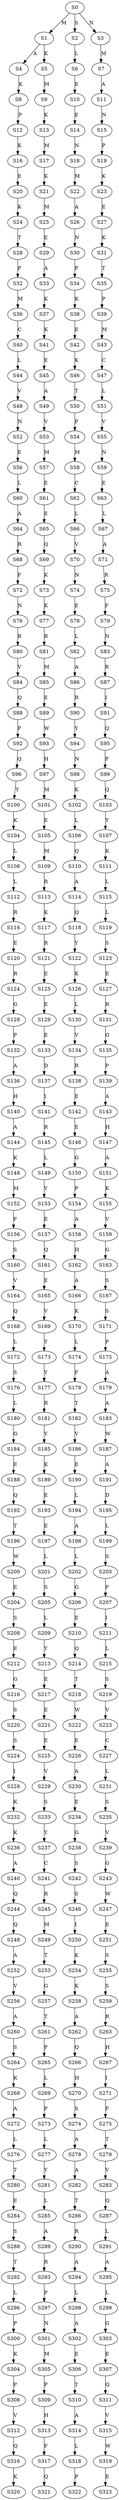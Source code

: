 strict digraph  {
	S0 -> S1 [ label = M ];
	S0 -> S2 [ label = S ];
	S0 -> S3 [ label = N ];
	S1 -> S4 [ label = A ];
	S1 -> S5 [ label = K ];
	S2 -> S6 [ label = L ];
	S3 -> S7 [ label = M ];
	S4 -> S8 [ label = K ];
	S5 -> S9 [ label = M ];
	S6 -> S10 [ label = E ];
	S7 -> S11 [ label = A ];
	S8 -> S12 [ label = P ];
	S9 -> S13 [ label = K ];
	S10 -> S14 [ label = E ];
	S11 -> S15 [ label = N ];
	S12 -> S16 [ label = K ];
	S13 -> S17 [ label = M ];
	S14 -> S18 [ label = N ];
	S15 -> S19 [ label = P ];
	S16 -> S20 [ label = E ];
	S17 -> S21 [ label = K ];
	S18 -> S22 [ label = M ];
	S19 -> S23 [ label = K ];
	S20 -> S24 [ label = K ];
	S21 -> S25 [ label = M ];
	S22 -> S26 [ label = A ];
	S23 -> S27 [ label = E ];
	S24 -> S28 [ label = T ];
	S25 -> S29 [ label = E ];
	S26 -> S30 [ label = N ];
	S27 -> S31 [ label = K ];
	S28 -> S32 [ label = P ];
	S29 -> S33 [ label = A ];
	S30 -> S34 [ label = P ];
	S31 -> S35 [ label = T ];
	S32 -> S36 [ label = M ];
	S33 -> S37 [ label = K ];
	S34 -> S38 [ label = K ];
	S35 -> S39 [ label = P ];
	S36 -> S40 [ label = C ];
	S37 -> S41 [ label = K ];
	S38 -> S42 [ label = E ];
	S39 -> S43 [ label = M ];
	S40 -> S44 [ label = L ];
	S41 -> S45 [ label = E ];
	S42 -> S46 [ label = K ];
	S43 -> S47 [ label = C ];
	S44 -> S48 [ label = V ];
	S45 -> S49 [ label = A ];
	S46 -> S50 [ label = T ];
	S47 -> S51 [ label = L ];
	S48 -> S52 [ label = N ];
	S49 -> S53 [ label = V ];
	S50 -> S54 [ label = P ];
	S51 -> S55 [ label = V ];
	S52 -> S56 [ label = E ];
	S53 -> S57 [ label = M ];
	S54 -> S58 [ label = M ];
	S55 -> S59 [ label = N ];
	S56 -> S60 [ label = L ];
	S57 -> S61 [ label = E ];
	S58 -> S62 [ label = C ];
	S59 -> S63 [ label = E ];
	S60 -> S64 [ label = A ];
	S61 -> S65 [ label = E ];
	S62 -> S66 [ label = L ];
	S63 -> S67 [ label = L ];
	S64 -> S68 [ label = R ];
	S65 -> S69 [ label = Q ];
	S66 -> S70 [ label = V ];
	S67 -> S71 [ label = A ];
	S68 -> S72 [ label = F ];
	S69 -> S73 [ label = K ];
	S70 -> S74 [ label = N ];
	S71 -> S75 [ label = R ];
	S72 -> S76 [ label = N ];
	S73 -> S77 [ label = K ];
	S74 -> S78 [ label = E ];
	S75 -> S79 [ label = F ];
	S76 -> S80 [ label = R ];
	S77 -> S81 [ label = R ];
	S78 -> S82 [ label = L ];
	S79 -> S83 [ label = N ];
	S80 -> S84 [ label = V ];
	S81 -> S85 [ label = M ];
	S82 -> S86 [ label = A ];
	S83 -> S87 [ label = R ];
	S84 -> S88 [ label = Q ];
	S85 -> S89 [ label = E ];
	S86 -> S90 [ label = R ];
	S87 -> S91 [ label = I ];
	S88 -> S92 [ label = P ];
	S89 -> S93 [ label = W ];
	S90 -> S94 [ label = Y ];
	S91 -> S95 [ label = Q ];
	S92 -> S96 [ label = Q ];
	S93 -> S97 [ label = H ];
	S94 -> S98 [ label = N ];
	S95 -> S99 [ label = P ];
	S96 -> S100 [ label = Y ];
	S97 -> S101 [ label = M ];
	S98 -> S102 [ label = K ];
	S99 -> S103 [ label = Q ];
	S100 -> S104 [ label = K ];
	S101 -> S105 [ label = E ];
	S102 -> S106 [ label = L ];
	S103 -> S107 [ label = Y ];
	S104 -> S108 [ label = L ];
	S105 -> S109 [ label = M ];
	S106 -> S110 [ label = Q ];
	S107 -> S111 [ label = K ];
	S108 -> S112 [ label = L ];
	S109 -> S113 [ label = R ];
	S110 -> S114 [ label = A ];
	S111 -> S115 [ label = L ];
	S112 -> S116 [ label = R ];
	S113 -> S117 [ label = K ];
	S114 -> S118 [ label = Q ];
	S115 -> S119 [ label = L ];
	S116 -> S120 [ label = E ];
	S117 -> S121 [ label = R ];
	S118 -> S122 [ label = Y ];
	S119 -> S123 [ label = S ];
	S120 -> S124 [ label = R ];
	S121 -> S125 [ label = E ];
	S122 -> S126 [ label = K ];
	S123 -> S127 [ label = E ];
	S124 -> S128 [ label = G ];
	S125 -> S129 [ label = E ];
	S126 -> S130 [ label = L ];
	S127 -> S131 [ label = R ];
	S128 -> S132 [ label = P ];
	S129 -> S133 [ label = E ];
	S130 -> S134 [ label = V ];
	S131 -> S135 [ label = G ];
	S132 -> S136 [ label = A ];
	S133 -> S137 [ label = D ];
	S134 -> S138 [ label = R ];
	S135 -> S139 [ label = P ];
	S136 -> S140 [ label = H ];
	S137 -> S141 [ label = I ];
	S138 -> S142 [ label = E ];
	S139 -> S143 [ label = A ];
	S140 -> S144 [ label = A ];
	S141 -> S145 [ label = R ];
	S142 -> S146 [ label = E ];
	S143 -> S147 [ label = H ];
	S144 -> S148 [ label = K ];
	S145 -> S149 [ label = L ];
	S146 -> S150 [ label = G ];
	S147 -> S151 [ label = A ];
	S148 -> S152 [ label = M ];
	S149 -> S153 [ label = Y ];
	S150 -> S154 [ label = P ];
	S151 -> S155 [ label = K ];
	S152 -> S156 [ label = F ];
	S153 -> S157 [ label = E ];
	S154 -> S158 [ label = A ];
	S155 -> S159 [ label = V ];
	S156 -> S160 [ label = S ];
	S157 -> S161 [ label = Q ];
	S158 -> S162 [ label = H ];
	S159 -> S163 [ label = G ];
	S160 -> S164 [ label = V ];
	S161 -> S165 [ label = E ];
	S162 -> S166 [ label = A ];
	S163 -> S167 [ label = S ];
	S164 -> S168 [ label = Q ];
	S165 -> S169 [ label = V ];
	S166 -> S170 [ label = K ];
	S167 -> S171 [ label = S ];
	S168 -> S172 [ label = L ];
	S169 -> S173 [ label = Y ];
	S170 -> S174 [ label = L ];
	S171 -> S175 [ label = P ];
	S172 -> S176 [ label = S ];
	S173 -> S177 [ label = Y ];
	S174 -> S178 [ label = F ];
	S175 -> S179 [ label = A ];
	S176 -> S180 [ label = L ];
	S177 -> S181 [ label = R ];
	S178 -> S182 [ label = T ];
	S179 -> S183 [ label = A ];
	S180 -> S184 [ label = G ];
	S181 -> S185 [ label = Y ];
	S182 -> S186 [ label = V ];
	S183 -> S187 [ label = W ];
	S184 -> S188 [ label = E ];
	S185 -> S189 [ label = K ];
	S186 -> S190 [ label = E ];
	S187 -> S191 [ label = A ];
	S188 -> S192 [ label = Q ];
	S189 -> S193 [ label = E ];
	S190 -> S194 [ label = L ];
	S191 -> S195 [ label = D ];
	S192 -> S196 [ label = T ];
	S193 -> S197 [ label = E ];
	S194 -> S198 [ label = A ];
	S195 -> S199 [ label = L ];
	S196 -> S200 [ label = W ];
	S197 -> S201 [ label = L ];
	S198 -> S202 [ label = L ];
	S199 -> S203 [ label = S ];
	S200 -> S204 [ label = E ];
	S201 -> S205 [ label = S ];
	S202 -> S206 [ label = G ];
	S203 -> S207 [ label = F ];
	S204 -> S208 [ label = S ];
	S205 -> S209 [ label = L ];
	S206 -> S210 [ label = E ];
	S207 -> S211 [ label = I ];
	S208 -> S212 [ label = E ];
	S209 -> S213 [ label = Y ];
	S210 -> S214 [ label = Q ];
	S211 -> S215 [ label = L ];
	S212 -> S216 [ label = G ];
	S213 -> S217 [ label = E ];
	S214 -> S218 [ label = T ];
	S215 -> S219 [ label = S ];
	S216 -> S220 [ label = S ];
	S217 -> S221 [ label = E ];
	S218 -> S222 [ label = W ];
	S219 -> S223 [ label = V ];
	S220 -> S224 [ label = S ];
	S221 -> S225 [ label = E ];
	S222 -> S226 [ label = E ];
	S223 -> S227 [ label = C ];
	S224 -> S228 [ label = I ];
	S225 -> S229 [ label = V ];
	S226 -> S230 [ label = A ];
	S227 -> S231 [ label = L ];
	S228 -> S232 [ label = K ];
	S229 -> S233 [ label = S ];
	S230 -> S234 [ label = E ];
	S231 -> S235 [ label = S ];
	S232 -> S236 [ label = K ];
	S233 -> S237 [ label = Y ];
	S234 -> S238 [ label = G ];
	S235 -> S239 [ label = V ];
	S236 -> S240 [ label = A ];
	S237 -> S241 [ label = C ];
	S238 -> S242 [ label = S ];
	S239 -> S243 [ label = G ];
	S240 -> S244 [ label = Q ];
	S241 -> S245 [ label = R ];
	S242 -> S246 [ label = S ];
	S243 -> S247 [ label = W ];
	S244 -> S248 [ label = Q ];
	S245 -> S249 [ label = M ];
	S246 -> S250 [ label = I ];
	S247 -> S251 [ label = E ];
	S248 -> S252 [ label = A ];
	S249 -> S253 [ label = T ];
	S250 -> S254 [ label = K ];
	S251 -> S255 [ label = S ];
	S252 -> S256 [ label = V ];
	S253 -> S257 [ label = G ];
	S254 -> S258 [ label = K ];
	S255 -> S259 [ label = S ];
	S256 -> S260 [ label = A ];
	S257 -> S261 [ label = T ];
	S258 -> S262 [ label = A ];
	S259 -> S263 [ label = R ];
	S260 -> S264 [ label = S ];
	S261 -> S265 [ label = P ];
	S262 -> S266 [ label = Q ];
	S263 -> S267 [ label = H ];
	S264 -> S268 [ label = K ];
	S265 -> S269 [ label = L ];
	S266 -> S270 [ label = H ];
	S267 -> S271 [ label = I ];
	S268 -> S272 [ label = A ];
	S269 -> S273 [ label = P ];
	S270 -> S274 [ label = S ];
	S271 -> S275 [ label = F ];
	S272 -> S276 [ label = L ];
	S273 -> S277 [ label = L ];
	S274 -> S278 [ label = A ];
	S275 -> S279 [ label = T ];
	S276 -> S280 [ label = T ];
	S277 -> S281 [ label = Y ];
	S278 -> S282 [ label = A ];
	S279 -> S283 [ label = V ];
	S280 -> S284 [ label = E ];
	S281 -> S285 [ label = L ];
	S282 -> S286 [ label = T ];
	S283 -> S287 [ label = Q ];
	S284 -> S288 [ label = S ];
	S285 -> S289 [ label = A ];
	S286 -> S290 [ label = R ];
	S287 -> S291 [ label = L ];
	S288 -> S292 [ label = T ];
	S289 -> S293 [ label = R ];
	S290 -> S294 [ label = A ];
	S291 -> S295 [ label = A ];
	S292 -> S296 [ label = L ];
	S293 -> S297 [ label = P ];
	S294 -> S298 [ label = L ];
	S295 -> S299 [ label = L ];
	S296 -> S300 [ label = P ];
	S297 -> S301 [ label = N ];
	S298 -> S302 [ label = A ];
	S299 -> S303 [ label = G ];
	S300 -> S304 [ label = K ];
	S301 -> S305 [ label = M ];
	S302 -> S306 [ label = E ];
	S303 -> S307 [ label = E ];
	S304 -> S308 [ label = P ];
	S305 -> S309 [ label = P ];
	S306 -> S310 [ label = T ];
	S307 -> S311 [ label = Q ];
	S308 -> S312 [ label = V ];
	S309 -> S313 [ label = H ];
	S310 -> S314 [ label = A ];
	S311 -> S315 [ label = V ];
	S312 -> S316 [ label = Q ];
	S313 -> S317 [ label = F ];
	S314 -> S318 [ label = L ];
	S315 -> S319 [ label = W ];
	S316 -> S320 [ label = K ];
	S317 -> S321 [ label = Q ];
	S318 -> S322 [ label = P ];
	S319 -> S323 [ label = E ];
}

